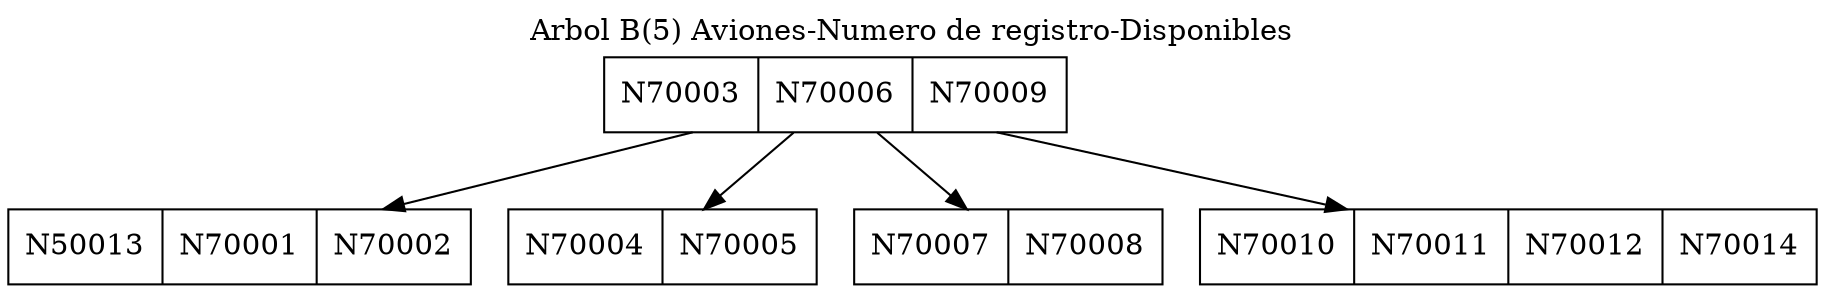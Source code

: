 digraph G {
node [shape=record];
rank=same;
labelloc="t";
label="Arbol B(5) Aviones-Numero de registro-Disponibles";
node0 [label="<f0> N70003 | <f1> N70006 | <f2> N70009"];
node1 [label="<f0> N50013 | <f1> N70001 | <f2> N70002"];
node0 -> node1;
node2 [label="<f0> N70004 | <f1> N70005"];
node0 -> node2;
node3 [label="<f0> N70007 | <f1> N70008"];
node0 -> node3;
node4 [label="<f0> N70010 | <f1> N70011 | <f2> N70012 | <f3> N70014"];
node0 -> node4;
}
